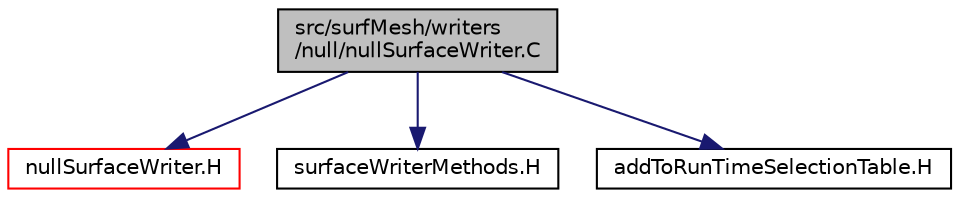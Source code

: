 digraph "src/surfMesh/writers/null/nullSurfaceWriter.C"
{
  bgcolor="transparent";
  edge [fontname="Helvetica",fontsize="10",labelfontname="Helvetica",labelfontsize="10"];
  node [fontname="Helvetica",fontsize="10",shape=record];
  Node1 [label="src/surfMesh/writers\l/null/nullSurfaceWriter.C",height=0.2,width=0.4,color="black", fillcolor="grey75", style="filled" fontcolor="black"];
  Node1 -> Node2 [color="midnightblue",fontsize="10",style="solid",fontname="Helvetica"];
  Node2 [label="nullSurfaceWriter.H",height=0.2,width=0.4,color="red",URL="$nullSurfaceWriter_8H.html"];
  Node1 -> Node3 [color="midnightblue",fontsize="10",style="solid",fontname="Helvetica"];
  Node3 [label="surfaceWriterMethods.H",height=0.2,width=0.4,color="black",URL="$surfaceWriterMethods_8H.html",tooltip="Convenience macros for instantiating surfaceWriter methods. "];
  Node1 -> Node4 [color="midnightblue",fontsize="10",style="solid",fontname="Helvetica"];
  Node4 [label="addToRunTimeSelectionTable.H",height=0.2,width=0.4,color="black",URL="$addToRunTimeSelectionTable_8H.html",tooltip="Macros for easy insertion into run-time selection tables. "];
}
